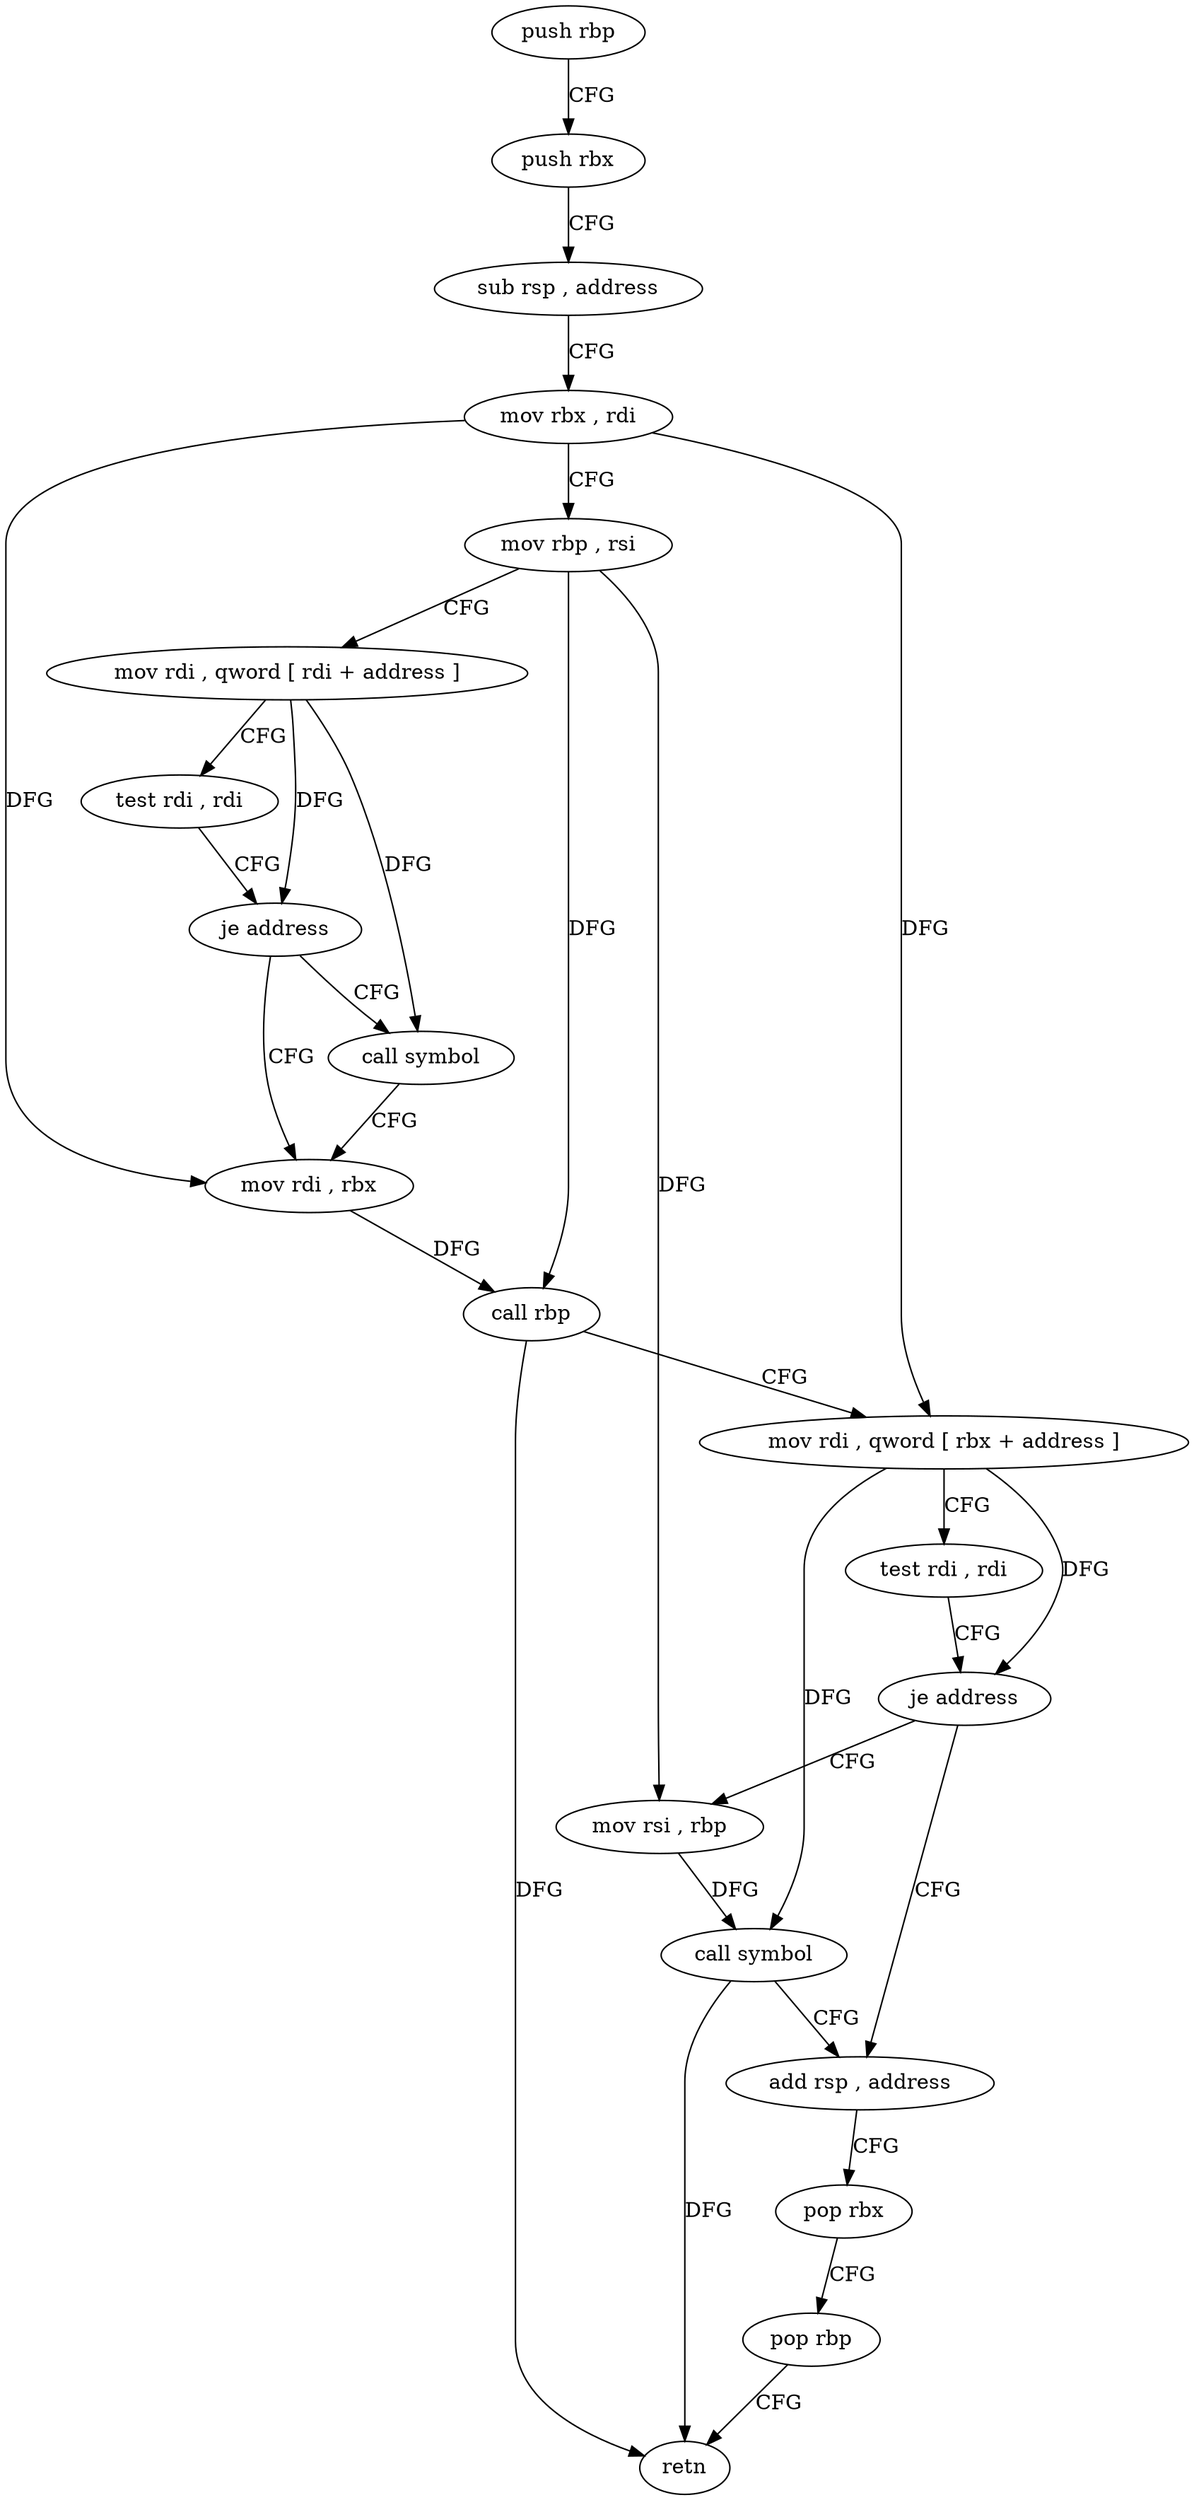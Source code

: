 digraph "func" {
"4228256" [label = "push rbp" ]
"4228257" [label = "push rbx" ]
"4228258" [label = "sub rsp , address" ]
"4228262" [label = "mov rbx , rdi" ]
"4228265" [label = "mov rbp , rsi" ]
"4228268" [label = "mov rdi , qword [ rdi + address ]" ]
"4228275" [label = "test rdi , rdi" ]
"4228278" [label = "je address" ]
"4228285" [label = "mov rdi , rbx" ]
"4228280" [label = "call symbol" ]
"4228288" [label = "call rbp" ]
"4228290" [label = "mov rdi , qword [ rbx + address ]" ]
"4228297" [label = "test rdi , rdi" ]
"4228300" [label = "je address" ]
"4228310" [label = "add rsp , address" ]
"4228302" [label = "mov rsi , rbp" ]
"4228314" [label = "pop rbx" ]
"4228315" [label = "pop rbp" ]
"4228316" [label = "retn" ]
"4228305" [label = "call symbol" ]
"4228256" -> "4228257" [ label = "CFG" ]
"4228257" -> "4228258" [ label = "CFG" ]
"4228258" -> "4228262" [ label = "CFG" ]
"4228262" -> "4228265" [ label = "CFG" ]
"4228262" -> "4228285" [ label = "DFG" ]
"4228262" -> "4228290" [ label = "DFG" ]
"4228265" -> "4228268" [ label = "CFG" ]
"4228265" -> "4228288" [ label = "DFG" ]
"4228265" -> "4228302" [ label = "DFG" ]
"4228268" -> "4228275" [ label = "CFG" ]
"4228268" -> "4228278" [ label = "DFG" ]
"4228268" -> "4228280" [ label = "DFG" ]
"4228275" -> "4228278" [ label = "CFG" ]
"4228278" -> "4228285" [ label = "CFG" ]
"4228278" -> "4228280" [ label = "CFG" ]
"4228285" -> "4228288" [ label = "DFG" ]
"4228280" -> "4228285" [ label = "CFG" ]
"4228288" -> "4228290" [ label = "CFG" ]
"4228288" -> "4228316" [ label = "DFG" ]
"4228290" -> "4228297" [ label = "CFG" ]
"4228290" -> "4228300" [ label = "DFG" ]
"4228290" -> "4228305" [ label = "DFG" ]
"4228297" -> "4228300" [ label = "CFG" ]
"4228300" -> "4228310" [ label = "CFG" ]
"4228300" -> "4228302" [ label = "CFG" ]
"4228310" -> "4228314" [ label = "CFG" ]
"4228302" -> "4228305" [ label = "DFG" ]
"4228314" -> "4228315" [ label = "CFG" ]
"4228315" -> "4228316" [ label = "CFG" ]
"4228305" -> "4228310" [ label = "CFG" ]
"4228305" -> "4228316" [ label = "DFG" ]
}
